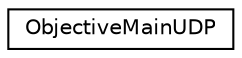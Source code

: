 digraph "Graphical Class Hierarchy"
{
 // LATEX_PDF_SIZE
  edge [fontname="Helvetica",fontsize="10",labelfontname="Helvetica",labelfontsize="10"];
  node [fontname="Helvetica",fontsize="10",shape=record];
  rankdir="LR";
  Node0 [label="ObjectiveMainUDP",height=0.2,width=0.4,color="black", fillcolor="white", style="filled",URL="$classObjectiveMainUDP.html",tooltip=" "];
}
